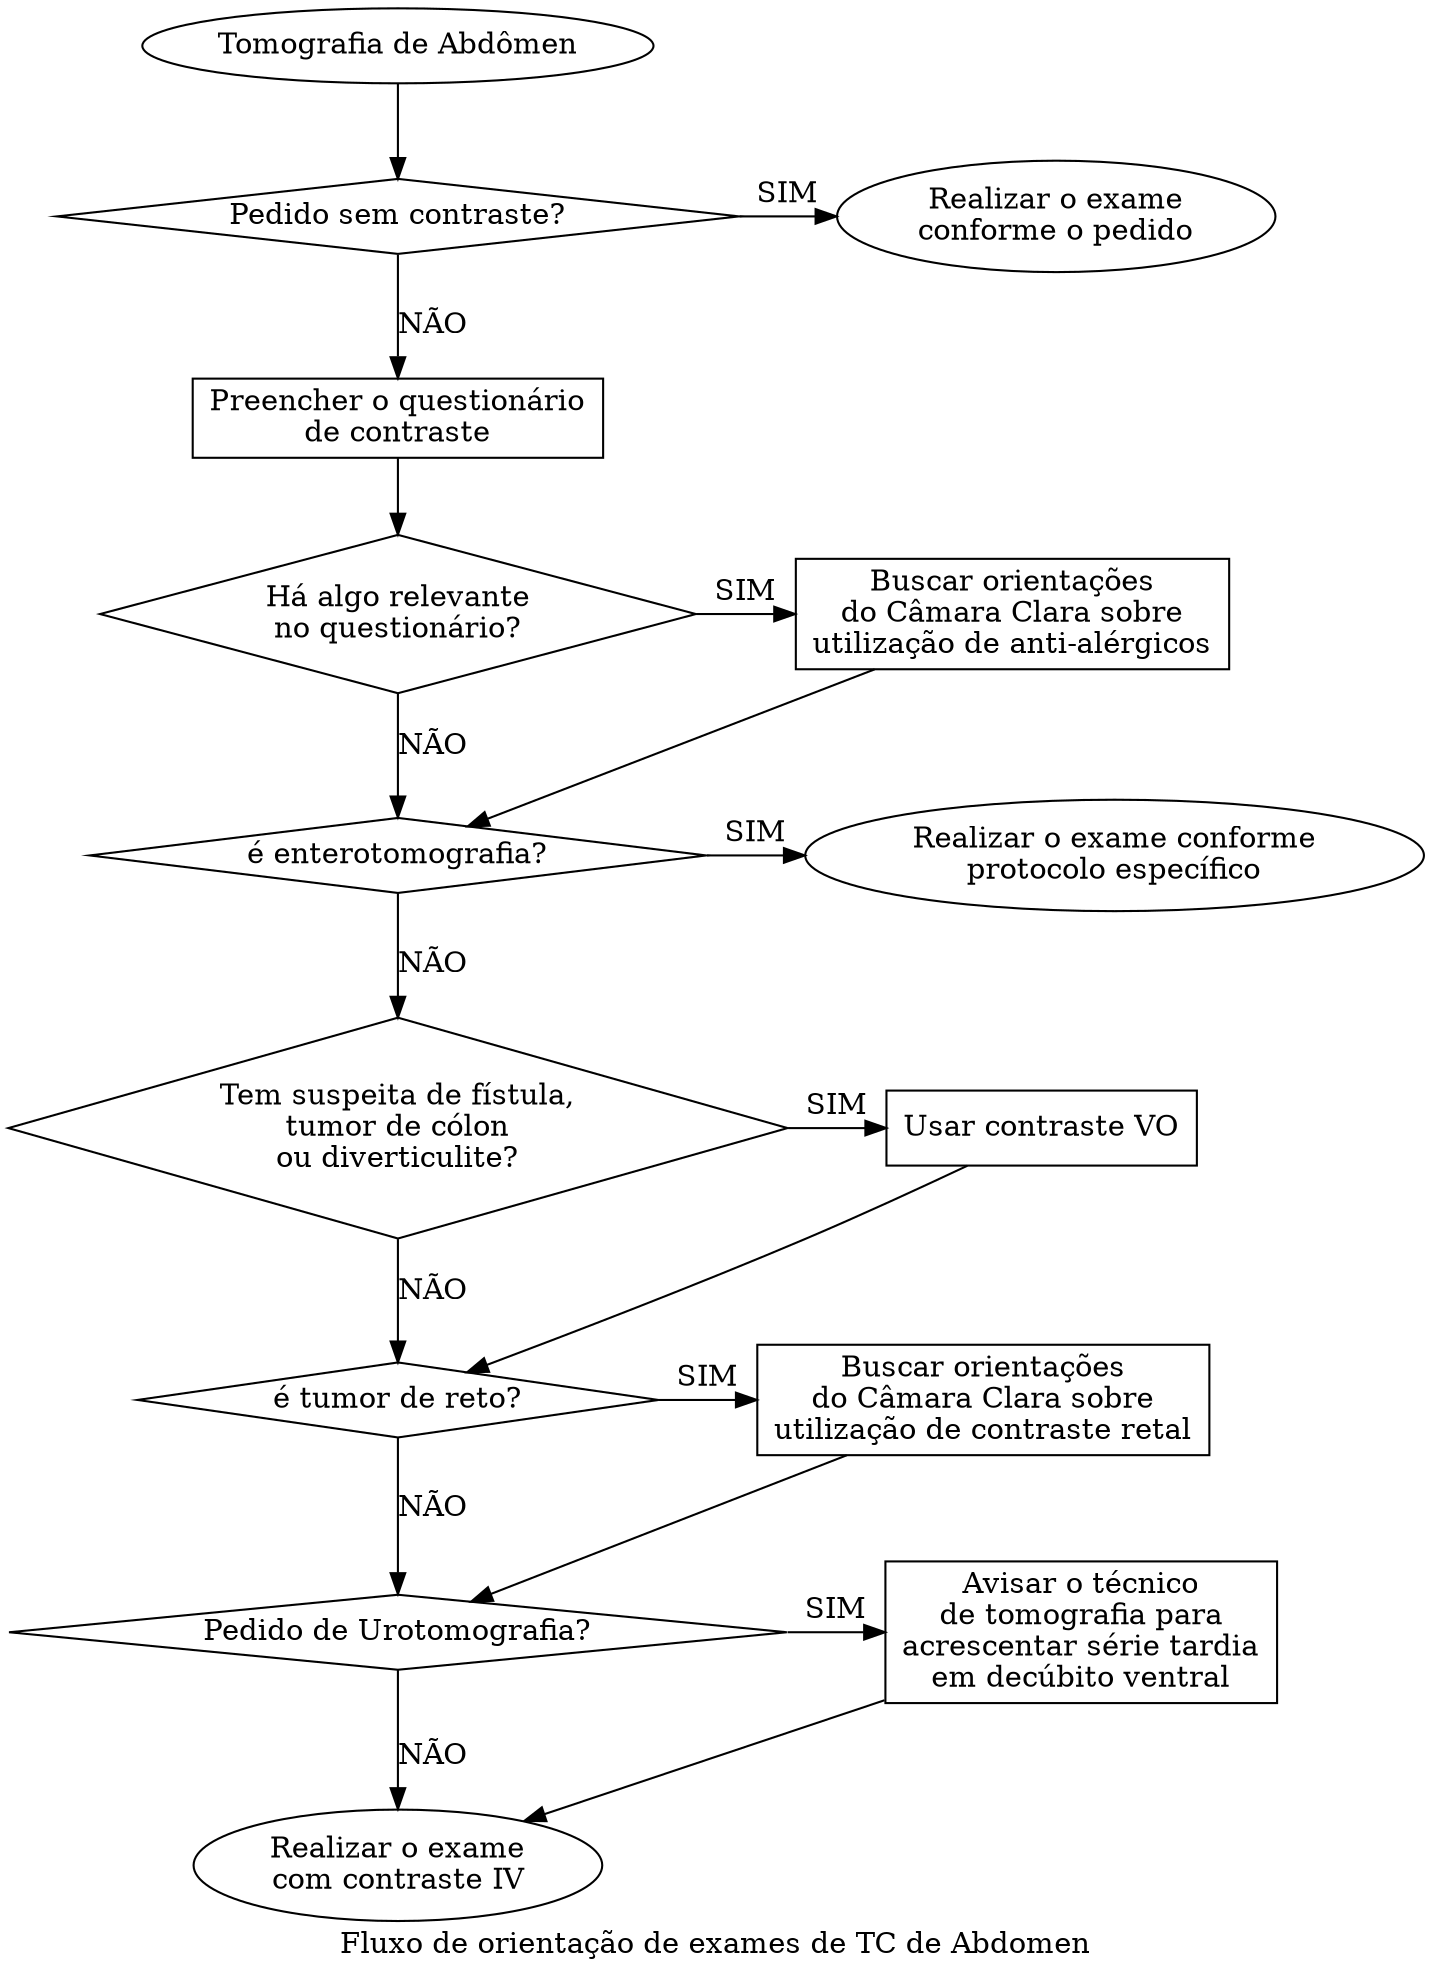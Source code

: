 digraph {
  /* fluxo_tc_abdomen.dot
     Um pequeno fluxograma para facilitar a vida de quem fica na Câmara Clara do
     HDVS orientando TC de Abdômen e Pelve

     ----------------------------------------------------------------------------
     "THE BEER-WARE LICENSE" (commit 34973274ccef6ab4dfaaf86599792fa9c3fe4689):
     <pablo@propus.com.br> wrote this file. As long as you retain this notice you
     can do whatever you want with this stuff. If we meet some day, and you think
     this stuff is worth it, you can buy me a beer in return Pablo Lorenzzoni
     ----------------------------------------------------------------------------
  */
  label="Fluxo de orientação de exames de TC de Abdomen"
	
  /* nodes */
  start [label="Tomografia de Abdômen"];
  end [label="Realizar o exame\ncom contraste IV"];
  without_contrast [shape="diamond", label="Pedido sem contraste?"];
  according_to_request [label="Realizar o exame\nconforme o pedido"];
  fill_survey [shape="box", label="Preencher o questionário\nde contraste"];
  survey_positive [shape="diamond", label="Há algo relevante\nno questionário?"];
  doctor_intervention_1 [shape="box", label="Buscar orientações\ndo Câmara Clara sobre\nutilização de anti-alérgicos"];
  entero [shape="diamond", label="é enterotomografia?"];
  entero_protocol [label="Realizar o exame conforme\nprotocolo específico"];
  fistula [shape="diamond", label="Tem suspeita de fístula,\ntumor de cólon\nou diverticulite?"];
  vo_contrast [shape="box", label="Usar contraste VO"];
  rectal_tumor [shape="diamond", label="é tumor de reto?"];
  doctor_intervention_2 [shape="box", label="Buscar orientações\ndo Câmara Clara sobre\nutilização de contraste retal"];
  uro_ct [shape="diamond", label="Pedido de Urotomografia?"];
  tech_warning [shape="box", label="Avisar o técnico\nde tomografia para\nacrescentar série tardia\nem decúbito ventral"];
	
  /* edges */
  start -> without_contrast;
  without_contrast -> according_to_request [label="SIM"];
  without_contrast -> fill_survey [label="NÃO", weight=10];
  fill_survey -> survey_positive;
  survey_positive -> doctor_intervention_1 [label="SIM"];
  survey_positive -> entero [label="NÃO", weight=10];
  doctor_intervention_1 -> entero;
  entero -> entero_protocol [label="SIM"];
  entero -> fistula [label="NÃO", weight=10];
  fistula -> vo_contrast [label="SIM"];
  fistula -> rectal_tumor [label="NÃO", weight=10];
  vo_contrast -> rectal_tumor;
  rectal_tumor -> doctor_intervention_2 [label="SIM"];
  rectal_tumor -> uro_ct [label="NÃO", weight=10];
  doctor_intervention_2 -> uro_ct;
  uro_ct -> tech_warning [label="SIM"];
  uro_ct -> end [label="NÃO", weight=10];
  tech_warning -> end;

  /* ranks */
  {rank=same; without_contrast according_to_request}
  {rank=same; survey_positive doctor_intervention_1}
  {rank=same; entero entero_protocol}
  {rank=same; fistula vo_contrast}
  {rank=same; rectal_tumor doctor_intervention_2}
  {rank=same; uro_ct tech_warning}
}
